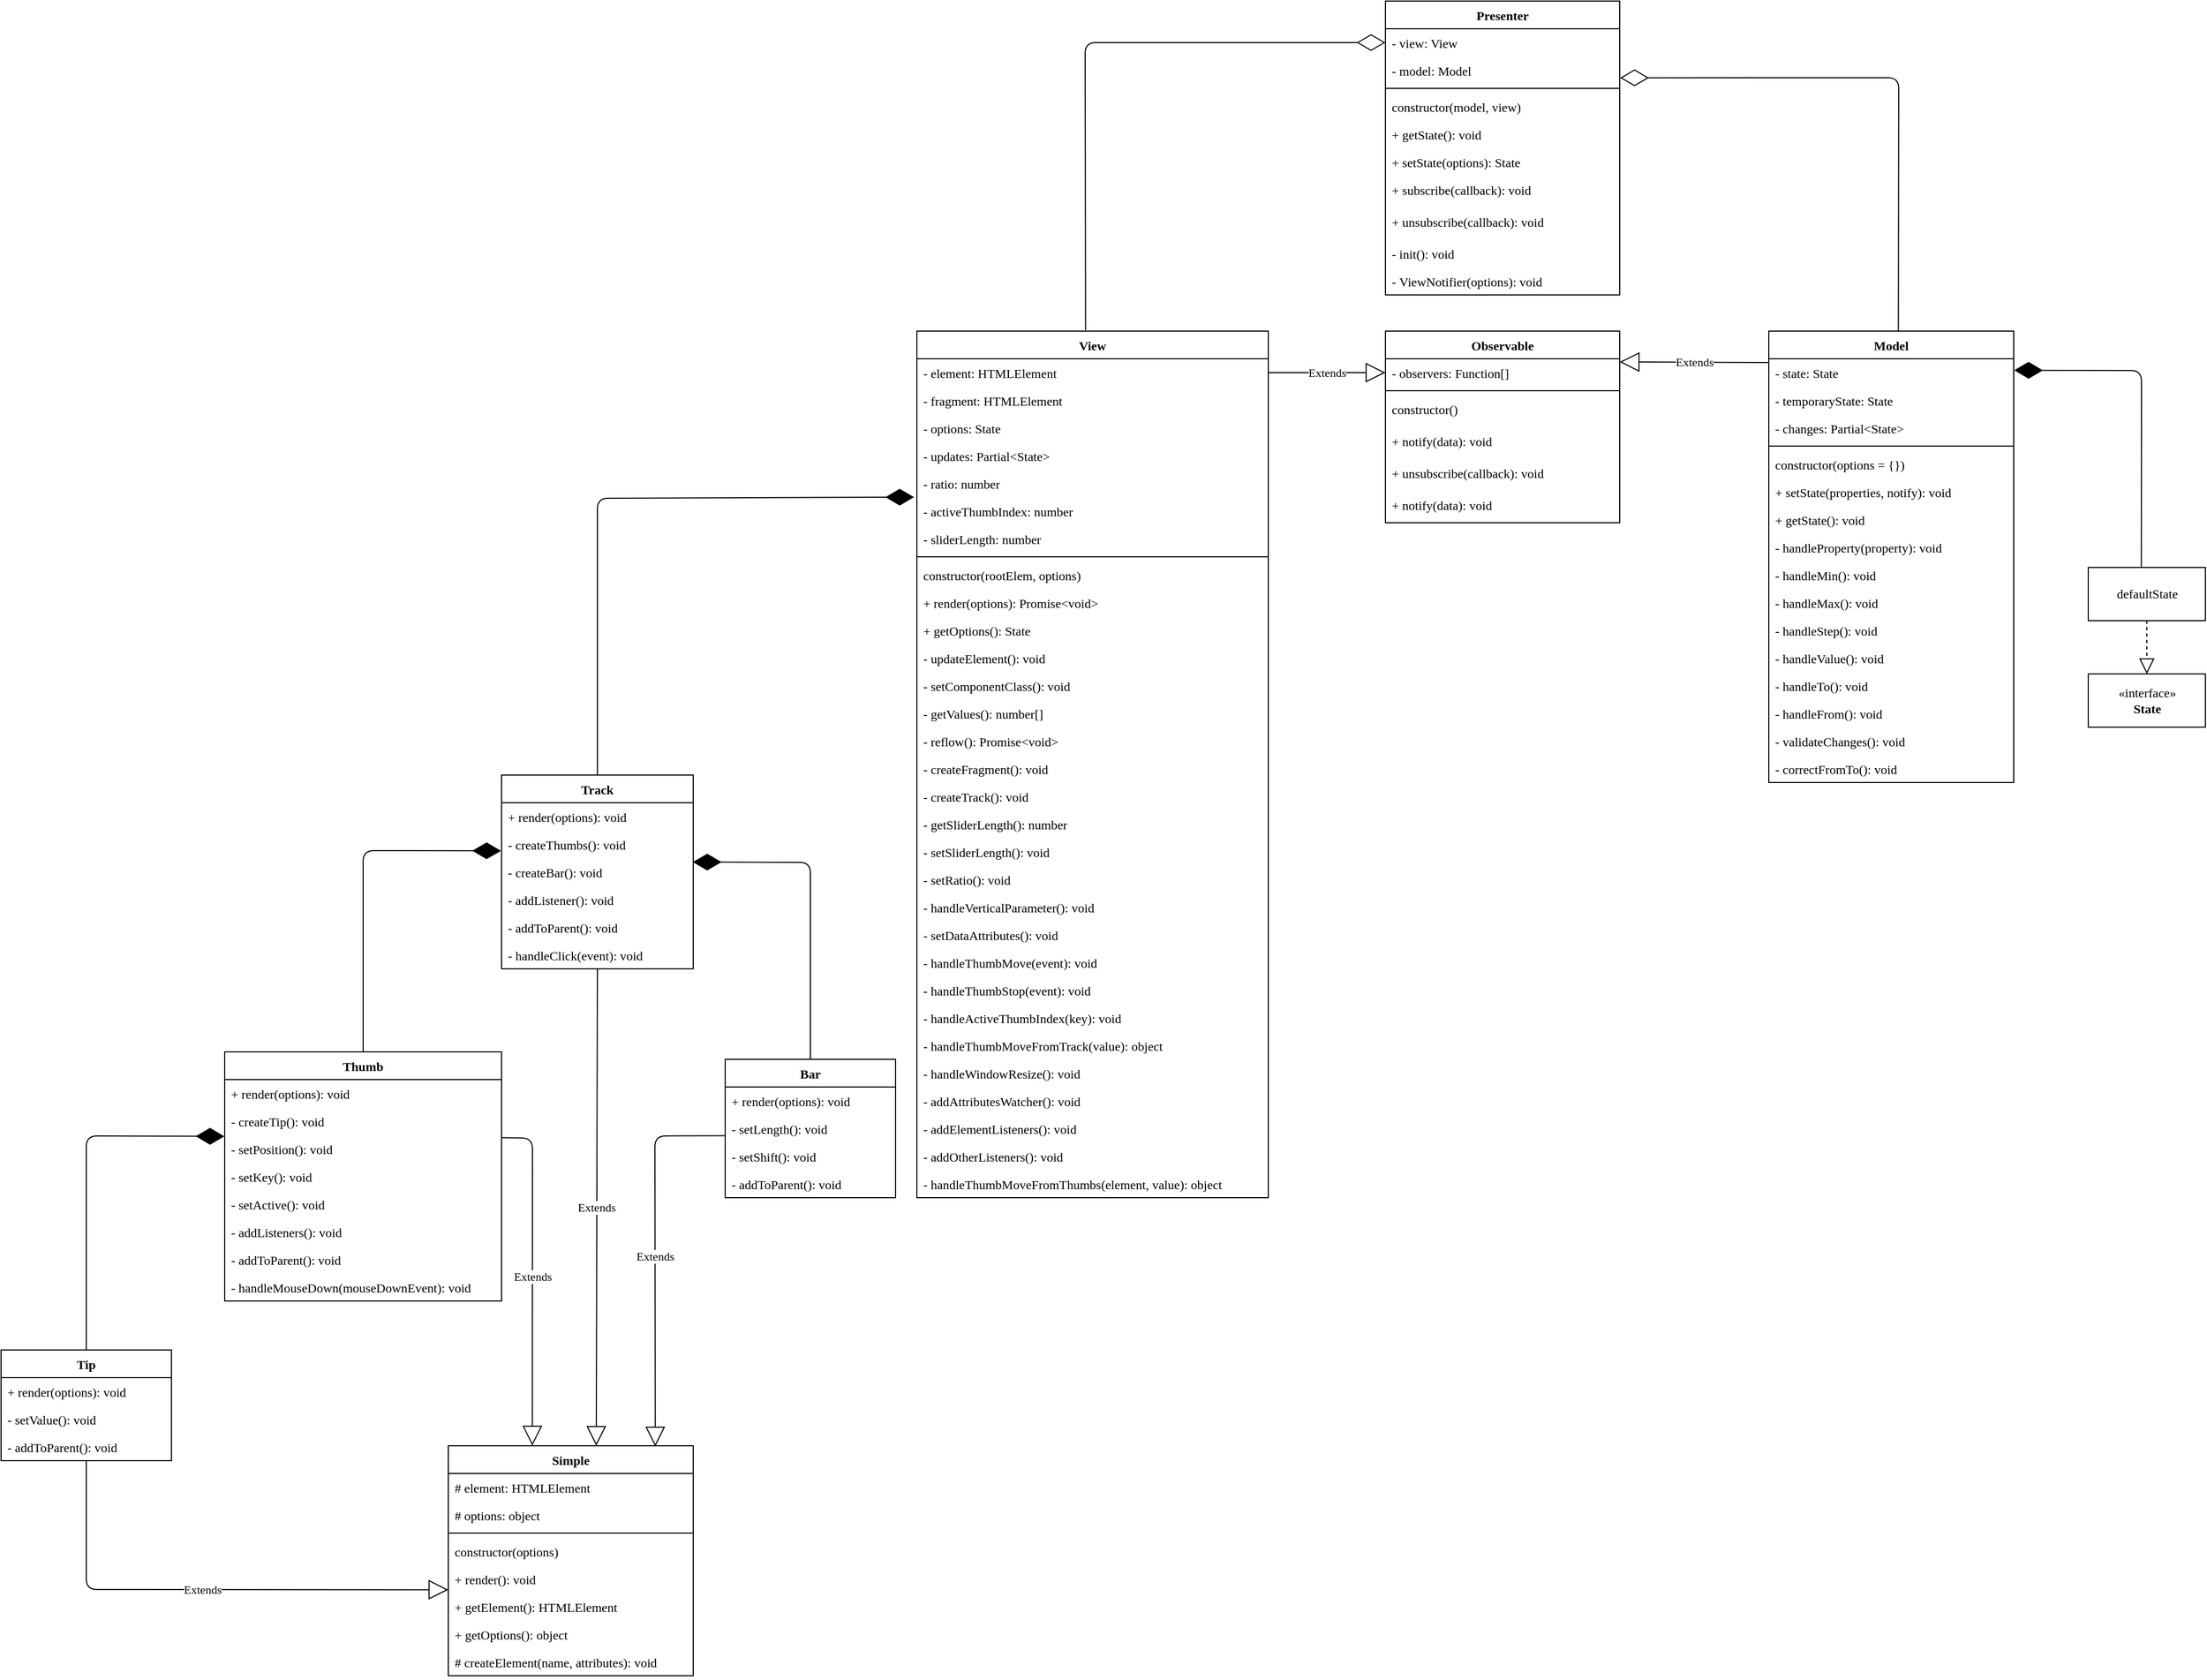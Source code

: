 <mxfile version="12.9.3" type="device"><diagram id="MhiQZeAF0GBsm8dGzgc5" name="Page-1"><mxGraphModel dx="3460" dy="2057" grid="1" gridSize="10" guides="1" tooltips="1" connect="1" arrows="1" fold="1" page="1" pageScale="1" pageWidth="2200" pageHeight="1700" background="#FFFFFF" math="0" shadow="0"><root><mxCell id="0"/><mxCell id="1" parent="0"/><mxCell id="bokYM8Zxj71_05TrgEd9-71" value="Extends" style="endArrow=block;endSize=16;endFill=0;html=1;exitX=1;exitY=0.5;exitDx=0;exitDy=0;entryX=0;entryY=0.5;entryDx=0;entryDy=0;snapToPoint=0;fontFamily=Georgia;" parent="1" source="K_PklvLQqsflAsRZj1oL-7" target="bokYM8Zxj71_05TrgEd9-75" edge="1"><mxGeometry width="160" relative="1" as="geometry"><mxPoint x="1250" y="426" as="sourcePoint"/><mxPoint x="1360" y="377" as="targetPoint"/></mxGeometry></mxCell><mxCell id="bokYM8Zxj71_05TrgEd9-72" value="Extends" style="endArrow=block;endSize=16;endFill=0;html=1;snapToPoint=0;fontFamily=Georgia;exitX=-0.002;exitY=0.136;exitDx=0;exitDy=0;exitPerimeter=0;entryX=1;entryY=0.114;entryDx=0;entryDy=0;entryPerimeter=0;" parent="1" source="bokYM8Zxj71_05TrgEd9-88" target="bokYM8Zxj71_05TrgEd9-75" edge="1"><mxGeometry width="160" relative="1" as="geometry"><mxPoint x="1716" y="417" as="sourcePoint"/><mxPoint x="1590" y="416" as="targetPoint"/></mxGeometry></mxCell><mxCell id="bokYM8Zxj71_05TrgEd9-91" value="defaultState" style="html=1;labelBackgroundColor=#ffffff;gradientColor=none;snapToPoint=0;fontFamily=Georgia;" parent="1" vertex="1"><mxGeometry x="2020" y="609" width="110" height="50" as="geometry"/></mxCell><mxCell id="bokYM8Zxj71_05TrgEd9-92" value="«interface»&lt;br&gt;&lt;b&gt;State&lt;/b&gt;" style="html=1;labelBackgroundColor=#ffffff;gradientColor=none;snapToPoint=0;fontFamily=Georgia;" parent="1" vertex="1"><mxGeometry x="2020" y="709" width="110" height="50" as="geometry"/></mxCell><mxCell id="bokYM8Zxj71_05TrgEd9-93" value="" style="endArrow=block;dashed=1;endFill=0;endSize=12;html=1;exitX=0.5;exitY=1;exitDx=0;exitDy=0;entryX=0.5;entryY=0;entryDx=0;entryDy=0;snapToPoint=0;fontFamily=Georgia;" parent="1" source="bokYM8Zxj71_05TrgEd9-91" target="bokYM8Zxj71_05TrgEd9-92" edge="1"><mxGeometry width="160" relative="1" as="geometry"><mxPoint x="2015" y="689" as="sourcePoint"/><mxPoint x="2175" y="689" as="targetPoint"/></mxGeometry></mxCell><mxCell id="bokYM8Zxj71_05TrgEd9-192" value="Extends" style="endArrow=block;endSize=16;endFill=0;html=1;entryX=0.343;entryY=-0.001;entryDx=0;entryDy=0;entryPerimeter=0;snapToPoint=0;fontFamily=Georgia;exitX=1;exitY=0.1;exitDx=0;exitDy=0;exitPerimeter=0;" parent="1" source="bokYM8Zxj71_05TrgEd9-175" target="bokYM8Zxj71_05TrgEd9-176" edge="1"><mxGeometry width="160" relative="1" as="geometry"><mxPoint x="540" y="1145" as="sourcePoint"/><mxPoint x="-4" y="557" as="targetPoint"/><Array as="points"><mxPoint x="559" y="1145"/></Array></mxGeometry></mxCell><mxCell id="bokYM8Zxj71_05TrgEd9-193" value="Extends" style="endArrow=block;endSize=16;endFill=0;html=1;snapToPoint=0;fontFamily=Georgia;entryX=0;entryY=0.894;entryDx=0;entryDy=0;entryPerimeter=0;exitX=0.5;exitY=1;exitDx=0;exitDy=0;" parent="1" source="bokYM8Zxj71_05TrgEd9-55" target="bokYM8Zxj71_05TrgEd9-180" edge="1"><mxGeometry width="160" relative="1" as="geometry"><mxPoint x="140" y="1464" as="sourcePoint"/><mxPoint x="2.5" y="767.494" as="targetPoint"/><Array as="points"><mxPoint x="140" y="1569"/></Array></mxGeometry></mxCell><mxCell id="bokYM8Zxj71_05TrgEd9-194" value="Extends" style="endArrow=block;endSize=16;endFill=0;html=1;snapToPoint=0;fontFamily=Georgia;entryX=0.845;entryY=0.003;entryDx=0;entryDy=0;entryPerimeter=0;exitX=0;exitY=0.758;exitDx=0;exitDy=0;exitPerimeter=0;" parent="1" source="bokYM8Zxj71_05TrgEd9-51" target="bokYM8Zxj71_05TrgEd9-176" edge="1"><mxGeometry width="160" relative="1" as="geometry"><mxPoint x="730" y="1143" as="sourcePoint"/><mxPoint x="678" y="1424" as="targetPoint"/><Array as="points"><mxPoint x="674" y="1143"/></Array></mxGeometry></mxCell><mxCell id="bokYM8Zxj71_05TrgEd9-195" value="Extends" style="endArrow=block;endSize=16;endFill=0;html=1;snapToPoint=0;fontFamily=Georgia;exitX=0.5;exitY=1;exitDx=0;exitDy=0;entryX=0.604;entryY=0;entryDx=0;entryDy=0;entryPerimeter=0;" parent="1" source="bokYM8Zxj71_05TrgEd9-42" target="bokYM8Zxj71_05TrgEd9-176" edge="1"><mxGeometry width="160" relative="1" as="geometry"><mxPoint x="540" y="794" as="sourcePoint"/><mxPoint x="619" y="1424" as="targetPoint"/></mxGeometry></mxCell><mxCell id="SMb21tpPt-A7UrPiNPdT-10" value="" style="endArrow=diamondThin;endFill=0;endSize=24;html=1;fillColor=#FFFFFF;entryX=0;entryY=0.5;entryDx=0;entryDy=0;exitX=0.48;exitY=-0.001;exitDx=0;exitDy=0;exitPerimeter=0;" parent="1" source="bokYM8Zxj71_05TrgEd9-138" target="bokYM8Zxj71_05TrgEd9-95" edge="1"><mxGeometry width="160" relative="1" as="geometry"><mxPoint x="1260" y="284" as="sourcePoint"/><mxPoint x="1420" y="284" as="targetPoint"/><Array as="points"><mxPoint x="1078" y="116"/></Array></mxGeometry></mxCell><mxCell id="SMb21tpPt-A7UrPiNPdT-11" value="" style="endArrow=diamondThin;endFill=0;endSize=24;html=1;fillColor=#FFFFFF;entryX=1.002;entryY=0.773;entryDx=0;entryDy=0;entryPerimeter=0;exitX=0.529;exitY=0;exitDx=0;exitDy=0;exitPerimeter=0;" parent="1" source="bokYM8Zxj71_05TrgEd9-87" target="bokYM8Zxj71_05TrgEd9-109" edge="1"><mxGeometry width="160" relative="1" as="geometry"><mxPoint x="1670" y="214" as="sourcePoint"/><mxPoint x="1830" y="214" as="targetPoint"/><Array as="points"><mxPoint x="1842" y="149"/></Array></mxGeometry></mxCell><mxCell id="SMb21tpPt-A7UrPiNPdT-12" value="" style="endArrow=diamondThin;endFill=1;endSize=24;html=1;fillColor=#FFFFFF;entryX=-0.008;entryY=-0.002;entryDx=0;entryDy=0;entryPerimeter=0;exitX=0.5;exitY=0;exitDx=0;exitDy=0;" parent="1" source="bokYM8Zxj71_05TrgEd9-42" target="bokYM8Zxj71_05TrgEd9-147" edge="1"><mxGeometry width="160" relative="1" as="geometry"><mxPoint x="950" y="504" as="sourcePoint"/><mxPoint x="1110" y="504" as="targetPoint"/><Array as="points"><mxPoint x="620" y="544"/></Array></mxGeometry></mxCell><mxCell id="SMb21tpPt-A7UrPiNPdT-13" value="" style="endArrow=diamondThin;endFill=1;endSize=24;html=1;fillColor=#FFFFFF;exitX=0.5;exitY=0;exitDx=0;exitDy=0;entryX=0.998;entryY=0.143;entryDx=0;entryDy=0;entryPerimeter=0;" parent="1" source="bokYM8Zxj71_05TrgEd9-50" target="bokYM8Zxj71_05TrgEd9-153" edge="1"><mxGeometry width="160" relative="1" as="geometry"><mxPoint x="780" y="894" as="sourcePoint"/><mxPoint x="830.36" y="795.89" as="targetPoint"/><Array as="points"><mxPoint x="820" y="886"/></Array></mxGeometry></mxCell><mxCell id="SMb21tpPt-A7UrPiNPdT-14" value="" style="endArrow=diamondThin;endFill=1;endSize=24;html=1;fillColor=#FFFFFF;exitX=0.5;exitY=0;exitDx=0;exitDy=0;entryX=-0.003;entryY=0.736;entryDx=0;entryDy=0;entryPerimeter=0;" parent="1" source="bokYM8Zxj71_05TrgEd9-46" target="bokYM8Zxj71_05TrgEd9-152" edge="1"><mxGeometry width="160" relative="1" as="geometry"><mxPoint x="590" y="944" as="sourcePoint"/><mxPoint x="630" y="768" as="targetPoint"/><Array as="points"><mxPoint x="400" y="875"/></Array></mxGeometry></mxCell><mxCell id="SMb21tpPt-A7UrPiNPdT-15" value="" style="endArrow=diamondThin;endFill=1;endSize=24;html=1;fillColor=#FFFFFF;exitX=0.5;exitY=0;exitDx=0;exitDy=0;entryX=-0.001;entryY=0.052;entryDx=0;entryDy=0;entryPerimeter=0;" parent="1" source="bokYM8Zxj71_05TrgEd9-55" target="bokYM8Zxj71_05TrgEd9-175" edge="1"><mxGeometry width="160" relative="1" as="geometry"><mxPoint x="290" y="1121" as="sourcePoint"/><mxPoint x="240" y="1143" as="targetPoint"/><Array as="points"><mxPoint x="140" y="1143"/></Array></mxGeometry></mxCell><mxCell id="SMb21tpPt-A7UrPiNPdT-16" value="" style="endArrow=diamondThin;endFill=1;endSize=24;html=1;fillColor=#FFFFFF;entryX=1.002;entryY=0.415;entryDx=0;entryDy=0;entryPerimeter=0;exitX=0.453;exitY=-0.005;exitDx=0;exitDy=0;exitPerimeter=0;" parent="1" source="bokYM8Zxj71_05TrgEd9-91" target="bokYM8Zxj71_05TrgEd9-88" edge="1"><mxGeometry width="160" relative="1" as="geometry"><mxPoint x="2070" y="604" as="sourcePoint"/><mxPoint x="2050" y="654" as="targetPoint"/><Array as="points"><mxPoint x="2070" y="424"/></Array></mxGeometry></mxCell><mxCell id="bokYM8Zxj71_05TrgEd9-74" value="Observable" style="swimlane;fontStyle=1;align=center;verticalAlign=top;childLayout=stackLayout;horizontal=1;startSize=26;horizontalStack=0;resizeParent=1;resizeParentMax=0;resizeLast=0;collapsible=1;marginBottom=0;labelBackgroundColor=#ffffff;gradientColor=none;snapToPoint=0;fontFamily=Georgia;" parent="1" vertex="1"><mxGeometry x="1360" y="387" width="220" height="180" as="geometry"/></mxCell><mxCell id="bokYM8Zxj71_05TrgEd9-75" value="- observers: Function[]" style="text;strokeColor=none;fillColor=none;align=left;verticalAlign=top;spacingLeft=4;spacingRight=4;overflow=hidden;rotatable=0;points=[[0,0.5],[1,0.5]];portConstraint=eastwest;snapToPoint=0;fontFamily=Georgia;" parent="bokYM8Zxj71_05TrgEd9-74" vertex="1"><mxGeometry y="26" width="220" height="26" as="geometry"/></mxCell><mxCell id="bokYM8Zxj71_05TrgEd9-76" value="" style="line;strokeWidth=1;fillColor=none;align=left;verticalAlign=middle;spacingTop=-1;spacingLeft=3;spacingRight=3;rotatable=0;labelPosition=right;points=[];portConstraint=eastwest;snapToPoint=0;fontFamily=Georgia;" parent="bokYM8Zxj71_05TrgEd9-74" vertex="1"><mxGeometry y="52" width="220" height="8" as="geometry"/></mxCell><mxCell id="bokYM8Zxj71_05TrgEd9-77" value="constructor()" style="text;strokeColor=none;fillColor=none;align=left;verticalAlign=top;spacingLeft=4;spacingRight=4;overflow=hidden;rotatable=0;points=[[0,0.5],[1,0.5]];portConstraint=eastwest;snapToPoint=0;fontFamily=Georgia;" parent="bokYM8Zxj71_05TrgEd9-74" vertex="1"><mxGeometry y="60" width="220" height="30" as="geometry"/></mxCell><mxCell id="K_PklvLQqsflAsRZj1oL-4" value="+ notify(data): void" style="text;strokeColor=none;fillColor=none;align=left;verticalAlign=top;spacingLeft=4;spacingRight=4;overflow=hidden;rotatable=0;points=[[0,0.5],[1,0.5]];portConstraint=eastwest;snapToPoint=0;fontFamily=Georgia;" parent="bokYM8Zxj71_05TrgEd9-74" vertex="1"><mxGeometry y="90" width="220" height="30" as="geometry"/></mxCell><mxCell id="bokYM8Zxj71_05TrgEd9-83" value="+ unsubscribe(callback): void" style="text;strokeColor=none;fillColor=none;align=left;verticalAlign=top;spacingLeft=4;spacingRight=4;overflow=hidden;rotatable=0;points=[[0,0.5],[1,0.5]];portConstraint=eastwest;snapToPoint=0;fontFamily=Georgia;" parent="bokYM8Zxj71_05TrgEd9-74" vertex="1"><mxGeometry y="120" width="220" height="30" as="geometry"/></mxCell><mxCell id="bokYM8Zxj71_05TrgEd9-85" value="+ notify(data): void" style="text;strokeColor=none;fillColor=none;align=left;verticalAlign=top;spacingLeft=4;spacingRight=4;overflow=hidden;rotatable=0;points=[[0,0.5],[1,0.5]];portConstraint=eastwest;snapToPoint=0;fontFamily=Georgia;" parent="bokYM8Zxj71_05TrgEd9-74" vertex="1"><mxGeometry y="150" width="220" height="30" as="geometry"/></mxCell><mxCell id="bokYM8Zxj71_05TrgEd9-87" value="Model" style="swimlane;fontStyle=1;align=center;verticalAlign=top;childLayout=stackLayout;horizontal=1;startSize=26;horizontalStack=0;resizeParent=1;resizeParentMax=0;resizeLast=0;collapsible=1;marginBottom=0;labelBackgroundColor=#ffffff;gradientColor=none;snapToPoint=0;fontFamily=Georgia;" parent="1" vertex="1"><mxGeometry x="1720" y="387" width="230" height="424" as="geometry"/></mxCell><mxCell id="bokYM8Zxj71_05TrgEd9-88" value="- state: State" style="text;strokeColor=none;fillColor=none;align=left;verticalAlign=top;spacingLeft=4;spacingRight=4;overflow=hidden;rotatable=0;points=[[0,0.5],[1,0.5]];portConstraint=eastwest;snapToPoint=0;fontFamily=Georgia;" parent="bokYM8Zxj71_05TrgEd9-87" vertex="1"><mxGeometry y="26" width="230" height="26" as="geometry"/></mxCell><mxCell id="SOUKARIzMo8ViE5a29zc-1" value="- temporaryState: State" style="text;strokeColor=none;fillColor=none;align=left;verticalAlign=top;spacingLeft=4;spacingRight=4;overflow=hidden;rotatable=0;points=[[0,0.5],[1,0.5]];portConstraint=eastwest;snapToPoint=0;fontFamily=Georgia;" parent="bokYM8Zxj71_05TrgEd9-87" vertex="1"><mxGeometry y="52" width="230" height="26" as="geometry"/></mxCell><mxCell id="bokYM8Zxj71_05TrgEd9-90" value="- changes: Partial&lt;State&gt;" style="text;strokeColor=none;fillColor=none;align=left;verticalAlign=top;spacingLeft=4;spacingRight=4;overflow=hidden;rotatable=0;points=[[0,0.5],[1,0.5]];portConstraint=eastwest;snapToPoint=0;fontFamily=Georgia;" parent="bokYM8Zxj71_05TrgEd9-87" vertex="1"><mxGeometry y="78" width="230" height="26" as="geometry"/></mxCell><mxCell id="bokYM8Zxj71_05TrgEd9-89" value="" style="line;strokeWidth=1;fillColor=none;align=left;verticalAlign=middle;spacingTop=-1;spacingLeft=3;spacingRight=3;rotatable=0;labelPosition=right;points=[];portConstraint=eastwest;snapToPoint=0;fontFamily=Georgia;" parent="bokYM8Zxj71_05TrgEd9-87" vertex="1"><mxGeometry y="104" width="230" height="8" as="geometry"/></mxCell><mxCell id="K_PklvLQqsflAsRZj1oL-2" value="constructor(options = {})" style="text;strokeColor=none;fillColor=none;align=left;verticalAlign=top;spacingLeft=4;spacingRight=4;overflow=hidden;rotatable=0;points=[[0,0.5],[1,0.5]];portConstraint=eastwest;snapToPoint=0;fontFamily=Georgia;" parent="bokYM8Zxj71_05TrgEd9-87" vertex="1"><mxGeometry y="112" width="230" height="26" as="geometry"/></mxCell><mxCell id="bokYM8Zxj71_05TrgEd9-122" value="+ setState(properties, notify): void" style="text;strokeColor=none;fillColor=none;align=left;verticalAlign=top;spacingLeft=4;spacingRight=4;overflow=hidden;rotatable=0;points=[[0,0.5],[1,0.5]];portConstraint=eastwest;snapToPoint=0;fontFamily=Georgia;" parent="bokYM8Zxj71_05TrgEd9-87" vertex="1"><mxGeometry y="138" width="230" height="26" as="geometry"/></mxCell><mxCell id="bokYM8Zxj71_05TrgEd9-123" value="+ getState(): void" style="text;strokeColor=none;fillColor=none;align=left;verticalAlign=top;spacingLeft=4;spacingRight=4;overflow=hidden;rotatable=0;points=[[0,0.5],[1,0.5]];portConstraint=eastwest;snapToPoint=0;fontFamily=Georgia;" parent="bokYM8Zxj71_05TrgEd9-87" vertex="1"><mxGeometry y="164" width="230" height="26" as="geometry"/></mxCell><mxCell id="bokYM8Zxj71_05TrgEd9-128" value="- handleProperty(property): void" style="text;strokeColor=none;fillColor=none;align=left;verticalAlign=top;spacingLeft=4;spacingRight=4;overflow=hidden;rotatable=0;points=[[0,0.5],[1,0.5]];portConstraint=eastwest;snapToPoint=0;fontFamily=Georgia;" parent="bokYM8Zxj71_05TrgEd9-87" vertex="1"><mxGeometry y="190" width="230" height="26" as="geometry"/></mxCell><mxCell id="bokYM8Zxj71_05TrgEd9-124" value="- handleMin(): void" style="text;strokeColor=none;fillColor=none;align=left;verticalAlign=top;spacingLeft=4;spacingRight=4;overflow=hidden;rotatable=0;points=[[0,0.5],[1,0.5]];portConstraint=eastwest;snapToPoint=0;fontFamily=Georgia;" parent="bokYM8Zxj71_05TrgEd9-87" vertex="1"><mxGeometry y="216" width="230" height="26" as="geometry"/></mxCell><mxCell id="bokYM8Zxj71_05TrgEd9-125" value="- handleMax(): void" style="text;strokeColor=none;fillColor=none;align=left;verticalAlign=top;spacingLeft=4;spacingRight=4;overflow=hidden;rotatable=0;points=[[0,0.5],[1,0.5]];portConstraint=eastwest;snapToPoint=0;fontFamily=Georgia;" parent="bokYM8Zxj71_05TrgEd9-87" vertex="1"><mxGeometry y="242" width="230" height="26" as="geometry"/></mxCell><mxCell id="bokYM8Zxj71_05TrgEd9-126" value="- handleStep(): void" style="text;strokeColor=none;fillColor=none;align=left;verticalAlign=top;spacingLeft=4;spacingRight=4;overflow=hidden;rotatable=0;points=[[0,0.5],[1,0.5]];portConstraint=eastwest;snapToPoint=0;fontFamily=Georgia;" parent="bokYM8Zxj71_05TrgEd9-87" vertex="1"><mxGeometry y="268" width="230" height="26" as="geometry"/></mxCell><mxCell id="bokYM8Zxj71_05TrgEd9-127" value="- handleValue(): void" style="text;strokeColor=none;fillColor=none;align=left;verticalAlign=top;spacingLeft=4;spacingRight=4;overflow=hidden;rotatable=0;points=[[0,0.5],[1,0.5]];portConstraint=eastwest;snapToPoint=0;fontFamily=Georgia;" parent="bokYM8Zxj71_05TrgEd9-87" vertex="1"><mxGeometry y="294" width="230" height="26" as="geometry"/></mxCell><mxCell id="lwecA4mNfXeEhu3UnsGV-3" value="- handleTo(): void" style="text;strokeColor=none;fillColor=none;align=left;verticalAlign=top;spacingLeft=4;spacingRight=4;overflow=hidden;rotatable=0;points=[[0,0.5],[1,0.5]];portConstraint=eastwest;snapToPoint=0;fontFamily=Georgia;" parent="bokYM8Zxj71_05TrgEd9-87" vertex="1"><mxGeometry y="320" width="230" height="26" as="geometry"/></mxCell><mxCell id="lwecA4mNfXeEhu3UnsGV-4" value="- handleFrom(): void" style="text;strokeColor=none;fillColor=none;align=left;verticalAlign=top;spacingLeft=4;spacingRight=4;overflow=hidden;rotatable=0;points=[[0,0.5],[1,0.5]];portConstraint=eastwest;snapToPoint=0;fontFamily=Georgia;" parent="bokYM8Zxj71_05TrgEd9-87" vertex="1"><mxGeometry y="346" width="230" height="26" as="geometry"/></mxCell><mxCell id="bokYM8Zxj71_05TrgEd9-129" value="- validateChanges(): void" style="text;strokeColor=none;fillColor=none;align=left;verticalAlign=top;spacingLeft=4;spacingRight=4;overflow=hidden;rotatable=0;points=[[0,0.5],[1,0.5]];portConstraint=eastwest;snapToPoint=0;fontFamily=Georgia;" parent="bokYM8Zxj71_05TrgEd9-87" vertex="1"><mxGeometry y="372" width="230" height="26" as="geometry"/></mxCell><mxCell id="lwecA4mNfXeEhu3UnsGV-2" value="- correctFromTo(): void" style="text;strokeColor=none;fillColor=none;align=left;verticalAlign=top;spacingLeft=4;spacingRight=4;overflow=hidden;rotatable=0;points=[[0,0.5],[1,0.5]];portConstraint=eastwest;snapToPoint=0;fontFamily=Georgia;" parent="bokYM8Zxj71_05TrgEd9-87" vertex="1"><mxGeometry y="398" width="230" height="26" as="geometry"/></mxCell><mxCell id="bokYM8Zxj71_05TrgEd9-94" value="Presenter" style="swimlane;fontStyle=1;align=center;verticalAlign=top;childLayout=stackLayout;horizontal=1;startSize=26;horizontalStack=0;resizeParent=1;resizeParentMax=0;resizeLast=0;collapsible=1;marginBottom=0;labelBackgroundColor=#ffffff;gradientColor=none;snapToPoint=0;fontFamily=Georgia;" parent="1" vertex="1"><mxGeometry x="1360" y="77" width="220" height="276" as="geometry"/></mxCell><mxCell id="bokYM8Zxj71_05TrgEd9-95" value="- view: View&#10;" style="text;strokeColor=none;fillColor=none;align=left;verticalAlign=top;spacingLeft=4;spacingRight=4;overflow=hidden;rotatable=0;points=[[0,0.5],[1,0.5]];portConstraint=eastwest;snapToPoint=0;fontFamily=Georgia;" parent="bokYM8Zxj71_05TrgEd9-94" vertex="1"><mxGeometry y="26" width="220" height="26" as="geometry"/></mxCell><mxCell id="bokYM8Zxj71_05TrgEd9-109" value="- model: Model" style="text;strokeColor=none;fillColor=none;align=left;verticalAlign=top;spacingLeft=4;spacingRight=4;overflow=hidden;rotatable=0;points=[[0,0.5],[1,0.5]];portConstraint=eastwest;snapToPoint=0;fontFamily=Georgia;" parent="bokYM8Zxj71_05TrgEd9-94" vertex="1"><mxGeometry y="52" width="220" height="26" as="geometry"/></mxCell><mxCell id="bokYM8Zxj71_05TrgEd9-96" value="" style="line;strokeWidth=1;fillColor=none;align=left;verticalAlign=middle;spacingTop=-1;spacingLeft=3;spacingRight=3;rotatable=0;labelPosition=right;points=[];portConstraint=eastwest;snapToPoint=0;fontFamily=Georgia;" parent="bokYM8Zxj71_05TrgEd9-94" vertex="1"><mxGeometry y="78" width="220" height="8" as="geometry"/></mxCell><mxCell id="K_PklvLQqsflAsRZj1oL-1" value="constructor(model, view)" style="text;strokeColor=none;fillColor=none;align=left;verticalAlign=top;spacingLeft=4;spacingRight=4;overflow=hidden;rotatable=0;points=[[0,0.5],[1,0.5]];portConstraint=eastwest;snapToPoint=0;fontFamily=Georgia;" parent="bokYM8Zxj71_05TrgEd9-94" vertex="1"><mxGeometry y="86" width="220" height="26" as="geometry"/></mxCell><mxCell id="bokYM8Zxj71_05TrgEd9-115" value="+ getState(): void" style="text;strokeColor=none;fillColor=none;align=left;verticalAlign=top;spacingLeft=4;spacingRight=4;overflow=hidden;rotatable=0;points=[[0,0.5],[1,0.5]];portConstraint=eastwest;snapToPoint=0;fontFamily=Georgia;" parent="bokYM8Zxj71_05TrgEd9-94" vertex="1"><mxGeometry y="112" width="220" height="26" as="geometry"/></mxCell><mxCell id="bokYM8Zxj71_05TrgEd9-142" value="+ setState(options): State" style="text;strokeColor=none;fillColor=none;align=left;verticalAlign=top;spacingLeft=4;spacingRight=4;overflow=hidden;rotatable=0;points=[[0,0.5],[1,0.5]];portConstraint=eastwest;snapToPoint=0;fontFamily=Georgia;" parent="bokYM8Zxj71_05TrgEd9-94" vertex="1"><mxGeometry y="138" width="220" height="26" as="geometry"/></mxCell><mxCell id="bokYM8Zxj71_05TrgEd9-117" value="+ subscribe(callback): void" style="text;strokeColor=none;fillColor=none;align=left;verticalAlign=top;spacingLeft=4;spacingRight=4;overflow=hidden;rotatable=0;points=[[0,0.5],[1,0.5]];portConstraint=eastwest;snapToPoint=0;fontFamily=Georgia;" parent="bokYM8Zxj71_05TrgEd9-94" vertex="1"><mxGeometry y="164" width="220" height="30" as="geometry"/></mxCell><mxCell id="bokYM8Zxj71_05TrgEd9-119" value="+ unsubscribe(callback): void" style="text;strokeColor=none;fillColor=none;align=left;verticalAlign=top;spacingLeft=4;spacingRight=4;overflow=hidden;rotatable=0;points=[[0,0.5],[1,0.5]];portConstraint=eastwest;snapToPoint=0;fontFamily=Georgia;" parent="bokYM8Zxj71_05TrgEd9-94" vertex="1"><mxGeometry y="194" width="220" height="30" as="geometry"/></mxCell><mxCell id="bokYM8Zxj71_05TrgEd9-97" value="- init(): void" style="text;strokeColor=none;fillColor=none;align=left;verticalAlign=top;spacingLeft=4;spacingRight=4;overflow=hidden;rotatable=0;points=[[0,0.5],[1,0.5]];portConstraint=eastwest;snapToPoint=0;fontFamily=Georgia;" parent="bokYM8Zxj71_05TrgEd9-94" vertex="1"><mxGeometry y="224" width="220" height="26" as="geometry"/></mxCell><mxCell id="K_PklvLQqsflAsRZj1oL-3" value="- ViewNotifier(options): void" style="text;strokeColor=none;fillColor=none;align=left;verticalAlign=top;spacingLeft=4;spacingRight=4;overflow=hidden;rotatable=0;points=[[0,0.5],[1,0.5]];portConstraint=eastwest;snapToPoint=0;fontFamily=Georgia;" parent="bokYM8Zxj71_05TrgEd9-94" vertex="1"><mxGeometry y="250" width="220" height="26" as="geometry"/></mxCell><mxCell id="bokYM8Zxj71_05TrgEd9-138" value="View" style="swimlane;fontStyle=1;align=center;verticalAlign=top;childLayout=stackLayout;horizontal=1;startSize=26;horizontalStack=0;resizeParent=1;resizeParentMax=0;resizeLast=0;collapsible=1;marginBottom=0;fillColor=none;gradientColor=none;snapToPoint=0;fontFamily=Georgia;" parent="1" vertex="1"><mxGeometry x="920" y="387" width="330" height="814" as="geometry"/></mxCell><mxCell id="K_PklvLQqsflAsRZj1oL-7" value="- element: HTMLElement" style="text;strokeColor=none;fillColor=none;align=left;verticalAlign=top;spacingLeft=4;spacingRight=4;overflow=hidden;rotatable=0;points=[[0,0.5],[1,0.5]];portConstraint=eastwest;snapToPoint=0;fontFamily=Georgia;" parent="bokYM8Zxj71_05TrgEd9-138" vertex="1"><mxGeometry y="26" width="330" height="26" as="geometry"/></mxCell><mxCell id="bokYM8Zxj71_05TrgEd9-141" value="- fragment: HTMLElement" style="text;strokeColor=none;fillColor=none;align=left;verticalAlign=top;spacingLeft=4;spacingRight=4;overflow=hidden;rotatable=0;points=[[0,0.5],[1,0.5]];portConstraint=eastwest;snapToPoint=0;fontFamily=Georgia;" parent="bokYM8Zxj71_05TrgEd9-138" vertex="1"><mxGeometry y="52" width="330" height="26" as="geometry"/></mxCell><mxCell id="K_PklvLQqsflAsRZj1oL-6" value="- options: State" style="text;strokeColor=none;fillColor=none;align=left;verticalAlign=top;spacingLeft=4;spacingRight=4;overflow=hidden;rotatable=0;points=[[0,0.5],[1,0.5]];portConstraint=eastwest;snapToPoint=0;fontFamily=Georgia;" parent="bokYM8Zxj71_05TrgEd9-138" vertex="1"><mxGeometry y="78" width="330" height="26" as="geometry"/></mxCell><mxCell id="bokYM8Zxj71_05TrgEd9-139" value="- updates: Partial&lt;State&gt;" style="text;strokeColor=none;fillColor=none;align=left;verticalAlign=top;spacingLeft=4;spacingRight=4;overflow=hidden;rotatable=0;points=[[0,0.5],[1,0.5]];portConstraint=eastwest;snapToPoint=0;fontFamily=Georgia;" parent="bokYM8Zxj71_05TrgEd9-138" vertex="1"><mxGeometry y="104" width="330" height="26" as="geometry"/></mxCell><mxCell id="bokYM8Zxj71_05TrgEd9-143" value="- ratio: number" style="text;strokeColor=none;fillColor=none;align=left;verticalAlign=top;spacingLeft=4;spacingRight=4;overflow=hidden;rotatable=0;points=[[0,0.5],[1,0.5]];portConstraint=eastwest;snapToPoint=0;fontFamily=Georgia;" parent="bokYM8Zxj71_05TrgEd9-138" vertex="1"><mxGeometry y="130" width="330" height="26" as="geometry"/></mxCell><mxCell id="bokYM8Zxj71_05TrgEd9-147" value="- activeThumbIndex: number" style="text;strokeColor=none;fillColor=none;align=left;verticalAlign=top;spacingLeft=4;spacingRight=4;overflow=hidden;rotatable=0;points=[[0,0.5],[1,0.5]];portConstraint=eastwest;snapToPoint=0;fontFamily=Georgia;" parent="bokYM8Zxj71_05TrgEd9-138" vertex="1"><mxGeometry y="156" width="330" height="26" as="geometry"/></mxCell><mxCell id="K_PklvLQqsflAsRZj1oL-8" value="- sliderLength: number" style="text;strokeColor=none;fillColor=none;align=left;verticalAlign=top;spacingLeft=4;spacingRight=4;overflow=hidden;rotatable=0;points=[[0,0.5],[1,0.5]];portConstraint=eastwest;snapToPoint=0;fontFamily=Georgia;" parent="bokYM8Zxj71_05TrgEd9-138" vertex="1"><mxGeometry y="182" width="330" height="26" as="geometry"/></mxCell><mxCell id="bokYM8Zxj71_05TrgEd9-140" value="" style="line;strokeWidth=1;fillColor=none;align=left;verticalAlign=middle;spacingTop=-1;spacingLeft=3;spacingRight=3;rotatable=0;labelPosition=right;points=[];portConstraint=eastwest;snapToPoint=0;fontFamily=Georgia;" parent="bokYM8Zxj71_05TrgEd9-138" vertex="1"><mxGeometry y="208" width="330" height="8" as="geometry"/></mxCell><mxCell id="K_PklvLQqsflAsRZj1oL-5" value="constructor(rootElem, options)" style="text;strokeColor=none;fillColor=none;align=left;verticalAlign=top;spacingLeft=4;spacingRight=4;overflow=hidden;rotatable=0;points=[[0,0.5],[1,0.5]];portConstraint=eastwest;snapToPoint=0;fontFamily=Georgia;" parent="bokYM8Zxj71_05TrgEd9-138" vertex="1"><mxGeometry y="216" width="330" height="26" as="geometry"/></mxCell><mxCell id="bokYM8Zxj71_05TrgEd9-145" value="+ render(options): Promise&lt;void&gt;" style="text;strokeColor=none;fillColor=none;align=left;verticalAlign=top;spacingLeft=4;spacingRight=4;overflow=hidden;rotatable=0;points=[[0,0.5],[1,0.5]];portConstraint=eastwest;snapToPoint=0;fontFamily=Georgia;" parent="bokYM8Zxj71_05TrgEd9-138" vertex="1"><mxGeometry y="242" width="330" height="26" as="geometry"/></mxCell><mxCell id="K_PklvLQqsflAsRZj1oL-31" value="+ getOptions(): State" style="text;strokeColor=none;fillColor=none;align=left;verticalAlign=top;spacingLeft=4;spacingRight=4;overflow=hidden;rotatable=0;points=[[0,0.5],[1,0.5]];portConstraint=eastwest;snapToPoint=0;fontFamily=Georgia;" parent="bokYM8Zxj71_05TrgEd9-138" vertex="1"><mxGeometry y="268" width="330" height="26" as="geometry"/></mxCell><mxCell id="bokYM8Zxj71_05TrgEd9-144" value="- updateElement(): void" style="text;strokeColor=none;fillColor=none;align=left;verticalAlign=top;spacingLeft=4;spacingRight=4;overflow=hidden;rotatable=0;points=[[0,0.5],[1,0.5]];portConstraint=eastwest;snapToPoint=0;fontFamily=Georgia;" parent="bokYM8Zxj71_05TrgEd9-138" vertex="1"><mxGeometry y="294" width="330" height="26" as="geometry"/></mxCell><mxCell id="bokYM8Zxj71_05TrgEd9-149" value="- setComponentClass(): void" style="text;strokeColor=none;fillColor=none;align=left;verticalAlign=top;spacingLeft=4;spacingRight=4;overflow=hidden;rotatable=0;points=[[0,0.5],[1,0.5]];portConstraint=eastwest;snapToPoint=0;fontFamily=Georgia;" parent="bokYM8Zxj71_05TrgEd9-138" vertex="1"><mxGeometry y="320" width="330" height="26" as="geometry"/></mxCell><mxCell id="bokYM8Zxj71_05TrgEd9-146" value="- getValues(): number[]" style="text;strokeColor=none;fillColor=none;align=left;verticalAlign=top;spacingLeft=4;spacingRight=4;overflow=hidden;rotatable=0;points=[[0,0.5],[1,0.5]];portConstraint=eastwest;snapToPoint=0;fontFamily=Georgia;" parent="bokYM8Zxj71_05TrgEd9-138" vertex="1"><mxGeometry y="346" width="330" height="26" as="geometry"/></mxCell><mxCell id="bokYM8Zxj71_05TrgEd9-148" value="- reflow(): Promise&lt;void&gt;" style="text;strokeColor=none;fillColor=none;align=left;verticalAlign=top;spacingLeft=4;spacingRight=4;overflow=hidden;rotatable=0;points=[[0,0.5],[1,0.5]];portConstraint=eastwest;snapToPoint=0;fontFamily=Georgia;" parent="bokYM8Zxj71_05TrgEd9-138" vertex="1"><mxGeometry y="372" width="330" height="26" as="geometry"/></mxCell><mxCell id="K_PklvLQqsflAsRZj1oL-10" value="- createFragment(): void" style="text;strokeColor=none;fillColor=none;align=left;verticalAlign=top;spacingLeft=4;spacingRight=4;overflow=hidden;rotatable=0;points=[[0,0.5],[1,0.5]];portConstraint=eastwest;snapToPoint=0;fontFamily=Georgia;" parent="bokYM8Zxj71_05TrgEd9-138" vertex="1"><mxGeometry y="398" width="330" height="26" as="geometry"/></mxCell><mxCell id="K_PklvLQqsflAsRZj1oL-11" value="- createTrack(): void" style="text;strokeColor=none;fillColor=none;align=left;verticalAlign=top;spacingLeft=4;spacingRight=4;overflow=hidden;rotatable=0;points=[[0,0.5],[1,0.5]];portConstraint=eastwest;snapToPoint=0;fontFamily=Georgia;" parent="bokYM8Zxj71_05TrgEd9-138" vertex="1"><mxGeometry y="424" width="330" height="26" as="geometry"/></mxCell><mxCell id="K_PklvLQqsflAsRZj1oL-12" value="- getSliderLength(): number" style="text;strokeColor=none;fillColor=none;align=left;verticalAlign=top;spacingLeft=4;spacingRight=4;overflow=hidden;rotatable=0;points=[[0,0.5],[1,0.5]];portConstraint=eastwest;snapToPoint=0;fontFamily=Georgia;" parent="bokYM8Zxj71_05TrgEd9-138" vertex="1"><mxGeometry y="450" width="330" height="26" as="geometry"/></mxCell><mxCell id="K_PklvLQqsflAsRZj1oL-13" value="- setSliderLength(): void" style="text;strokeColor=none;fillColor=none;align=left;verticalAlign=top;spacingLeft=4;spacingRight=4;overflow=hidden;rotatable=0;points=[[0,0.5],[1,0.5]];portConstraint=eastwest;snapToPoint=0;fontFamily=Georgia;" parent="bokYM8Zxj71_05TrgEd9-138" vertex="1"><mxGeometry y="476" width="330" height="26" as="geometry"/></mxCell><mxCell id="K_PklvLQqsflAsRZj1oL-14" value="- setRatio(): void" style="text;strokeColor=none;fillColor=none;align=left;verticalAlign=top;spacingLeft=4;spacingRight=4;overflow=hidden;rotatable=0;points=[[0,0.5],[1,0.5]];portConstraint=eastwest;snapToPoint=0;fontFamily=Georgia;" parent="bokYM8Zxj71_05TrgEd9-138" vertex="1"><mxGeometry y="502" width="330" height="26" as="geometry"/></mxCell><mxCell id="K_PklvLQqsflAsRZj1oL-15" value="- handleVerticalParameter(): void" style="text;strokeColor=none;fillColor=none;align=left;verticalAlign=top;spacingLeft=4;spacingRight=4;overflow=hidden;rotatable=0;points=[[0,0.5],[1,0.5]];portConstraint=eastwest;snapToPoint=0;fontFamily=Georgia;" parent="bokYM8Zxj71_05TrgEd9-138" vertex="1"><mxGeometry y="528" width="330" height="26" as="geometry"/></mxCell><mxCell id="K_PklvLQqsflAsRZj1oL-16" value="- setDataAttributes(): void" style="text;strokeColor=none;fillColor=none;align=left;verticalAlign=top;spacingLeft=4;spacingRight=4;overflow=hidden;rotatable=0;points=[[0,0.5],[1,0.5]];portConstraint=eastwest;snapToPoint=0;fontFamily=Georgia;" parent="bokYM8Zxj71_05TrgEd9-138" vertex="1"><mxGeometry y="554" width="330" height="26" as="geometry"/></mxCell><mxCell id="K_PklvLQqsflAsRZj1oL-17" value="- handleThumbMove(event): void" style="text;strokeColor=none;fillColor=none;align=left;verticalAlign=top;spacingLeft=4;spacingRight=4;overflow=hidden;rotatable=0;points=[[0,0.5],[1,0.5]];portConstraint=eastwest;snapToPoint=0;fontFamily=Georgia;" parent="bokYM8Zxj71_05TrgEd9-138" vertex="1"><mxGeometry y="580" width="330" height="26" as="geometry"/></mxCell><mxCell id="K_PklvLQqsflAsRZj1oL-19" value="- handleThumbStop(event): void" style="text;strokeColor=none;fillColor=none;align=left;verticalAlign=top;spacingLeft=4;spacingRight=4;overflow=hidden;rotatable=0;points=[[0,0.5],[1,0.5]];portConstraint=eastwest;snapToPoint=0;fontFamily=Georgia;" parent="bokYM8Zxj71_05TrgEd9-138" vertex="1"><mxGeometry y="606" width="330" height="26" as="geometry"/></mxCell><mxCell id="K_PklvLQqsflAsRZj1oL-18" value="- handleActiveThumbIndex(key): void" style="text;strokeColor=none;fillColor=none;align=left;verticalAlign=top;spacingLeft=4;spacingRight=4;overflow=hidden;rotatable=0;points=[[0,0.5],[1,0.5]];portConstraint=eastwest;snapToPoint=0;fontFamily=Georgia;" parent="bokYM8Zxj71_05TrgEd9-138" vertex="1"><mxGeometry y="632" width="330" height="26" as="geometry"/></mxCell><mxCell id="bgR-fA_I7fseJ9z-LqYG-3" value="- handleThumbMoveFromTrack(value): object" style="text;strokeColor=none;fillColor=none;align=left;verticalAlign=top;spacingLeft=4;spacingRight=4;overflow=hidden;rotatable=0;points=[[0,0.5],[1,0.5]];portConstraint=eastwest;snapToPoint=0;fontFamily=Georgia;" vertex="1" parent="bokYM8Zxj71_05TrgEd9-138"><mxGeometry y="658" width="330" height="26" as="geometry"/></mxCell><mxCell id="K_PklvLQqsflAsRZj1oL-20" value="- handleWindowResize(): void" style="text;strokeColor=none;fillColor=none;align=left;verticalAlign=top;spacingLeft=4;spacingRight=4;overflow=hidden;rotatable=0;points=[[0,0.5],[1,0.5]];portConstraint=eastwest;snapToPoint=0;fontFamily=Georgia;" parent="bokYM8Zxj71_05TrgEd9-138" vertex="1"><mxGeometry y="684" width="330" height="26" as="geometry"/></mxCell><mxCell id="K_PklvLQqsflAsRZj1oL-21" value="- addAttributesWatcher(): void" style="text;strokeColor=none;fillColor=none;align=left;verticalAlign=top;spacingLeft=4;spacingRight=4;overflow=hidden;rotatable=0;points=[[0,0.5],[1,0.5]];portConstraint=eastwest;snapToPoint=0;fontFamily=Georgia;" parent="bokYM8Zxj71_05TrgEd9-138" vertex="1"><mxGeometry y="710" width="330" height="26" as="geometry"/></mxCell><mxCell id="K_PklvLQqsflAsRZj1oL-22" value="- addElementListeners(): void" style="text;strokeColor=none;fillColor=none;align=left;verticalAlign=top;spacingLeft=4;spacingRight=4;overflow=hidden;rotatable=0;points=[[0,0.5],[1,0.5]];portConstraint=eastwest;snapToPoint=0;fontFamily=Georgia;" parent="bokYM8Zxj71_05TrgEd9-138" vertex="1"><mxGeometry y="736" width="330" height="26" as="geometry"/></mxCell><mxCell id="K_PklvLQqsflAsRZj1oL-23" value="- addOtherListeners(): void" style="text;strokeColor=none;fillColor=none;align=left;verticalAlign=top;spacingLeft=4;spacingRight=4;overflow=hidden;rotatable=0;points=[[0,0.5],[1,0.5]];portConstraint=eastwest;snapToPoint=0;fontFamily=Georgia;" parent="bokYM8Zxj71_05TrgEd9-138" vertex="1"><mxGeometry y="762" width="330" height="26" as="geometry"/></mxCell><mxCell id="bgR-fA_I7fseJ9z-LqYG-4" value="- handleThumbMoveFromThumbs(element, value): object" style="text;strokeColor=none;fillColor=none;align=left;verticalAlign=top;spacingLeft=4;spacingRight=4;overflow=hidden;rotatable=0;points=[[0,0.5],[1,0.5]];portConstraint=eastwest;snapToPoint=0;fontFamily=Georgia;" vertex="1" parent="bokYM8Zxj71_05TrgEd9-138"><mxGeometry y="788" width="330" height="26" as="geometry"/></mxCell><mxCell id="bokYM8Zxj71_05TrgEd9-42" value="Track" style="swimlane;fontStyle=1;align=center;verticalAlign=top;childLayout=stackLayout;horizontal=1;startSize=26;horizontalStack=0;resizeParent=1;resizeParentMax=0;resizeLast=0;collapsible=1;marginBottom=0;labelBackgroundColor=#ffffff;gradientColor=none;snapToPoint=0;fontFamily=Georgia;" parent="1" vertex="1"><mxGeometry x="530" y="804" width="180" height="182" as="geometry"/></mxCell><mxCell id="bokYM8Zxj71_05TrgEd9-151" value="+ render(options): void" style="text;strokeColor=none;fillColor=none;align=left;verticalAlign=top;spacingLeft=4;spacingRight=4;overflow=hidden;rotatable=0;points=[[0,0.5],[1,0.5]];portConstraint=eastwest;snapToPoint=0;fontFamily=Georgia;" parent="bokYM8Zxj71_05TrgEd9-42" vertex="1"><mxGeometry y="26" width="180" height="26" as="geometry"/></mxCell><mxCell id="bokYM8Zxj71_05TrgEd9-152" value="- createThumbs(): void" style="text;strokeColor=none;fillColor=none;align=left;verticalAlign=top;spacingLeft=4;spacingRight=4;overflow=hidden;rotatable=0;points=[[0,0.5],[1,0.5]];portConstraint=eastwest;snapToPoint=0;fontFamily=Georgia;" parent="bokYM8Zxj71_05TrgEd9-42" vertex="1"><mxGeometry y="52" width="180" height="26" as="geometry"/></mxCell><mxCell id="bokYM8Zxj71_05TrgEd9-153" value="- createBar(): void" style="text;strokeColor=none;fillColor=none;align=left;verticalAlign=top;spacingLeft=4;spacingRight=4;overflow=hidden;rotatable=0;points=[[0,0.5],[1,0.5]];portConstraint=eastwest;snapToPoint=0;fontFamily=Georgia;" parent="bokYM8Zxj71_05TrgEd9-42" vertex="1"><mxGeometry y="78" width="180" height="26" as="geometry"/></mxCell><mxCell id="bgR-fA_I7fseJ9z-LqYG-1" value="- addListener(): void" style="text;strokeColor=none;fillColor=none;align=left;verticalAlign=top;spacingLeft=4;spacingRight=4;overflow=hidden;rotatable=0;points=[[0,0.5],[1,0.5]];portConstraint=eastwest;snapToPoint=0;fontFamily=Georgia;" vertex="1" parent="bokYM8Zxj71_05TrgEd9-42"><mxGeometry y="104" width="180" height="26" as="geometry"/></mxCell><mxCell id="lwecA4mNfXeEhu3UnsGV-7" value="- addToParent(): void" style="text;strokeColor=none;fillColor=none;align=left;verticalAlign=top;spacingLeft=4;spacingRight=4;overflow=hidden;rotatable=0;points=[[0,0.5],[1,0.5]];portConstraint=eastwest;snapToPoint=0;fontFamily=Georgia;" parent="bokYM8Zxj71_05TrgEd9-42" vertex="1"><mxGeometry y="130" width="180" height="26" as="geometry"/></mxCell><mxCell id="bgR-fA_I7fseJ9z-LqYG-2" value="- handleClick(event): void" style="text;strokeColor=none;fillColor=none;align=left;verticalAlign=top;spacingLeft=4;spacingRight=4;overflow=hidden;rotatable=0;points=[[0,0.5],[1,0.5]];portConstraint=eastwest;snapToPoint=0;fontFamily=Georgia;" vertex="1" parent="bokYM8Zxj71_05TrgEd9-42"><mxGeometry y="156" width="180" height="26" as="geometry"/></mxCell><mxCell id="bokYM8Zxj71_05TrgEd9-46" value="Thumb" style="swimlane;fontStyle=1;align=center;verticalAlign=top;childLayout=stackLayout;horizontal=1;startSize=26;horizontalStack=0;resizeParent=1;resizeParentMax=0;resizeLast=0;collapsible=1;marginBottom=0;labelBackgroundColor=#ffffff;gradientColor=none;snapToPoint=0;fontFamily=Georgia;" parent="1" vertex="1"><mxGeometry x="270" y="1064" width="260" height="234" as="geometry"/></mxCell><mxCell id="bokYM8Zxj71_05TrgEd9-164" value="+ render(options): void" style="text;strokeColor=none;fillColor=none;align=left;verticalAlign=top;spacingLeft=4;spacingRight=4;overflow=hidden;rotatable=0;points=[[0,0.5],[1,0.5]];portConstraint=eastwest;snapToPoint=0;fontFamily=Georgia;" parent="bokYM8Zxj71_05TrgEd9-46" vertex="1"><mxGeometry y="26" width="260" height="26" as="geometry"/></mxCell><mxCell id="bokYM8Zxj71_05TrgEd9-166" value="- createTip(): void" style="text;strokeColor=none;fillColor=none;align=left;verticalAlign=top;spacingLeft=4;spacingRight=4;overflow=hidden;rotatable=0;points=[[0,0.5],[1,0.5]];portConstraint=eastwest;snapToPoint=0;fontFamily=Georgia;" parent="bokYM8Zxj71_05TrgEd9-46" vertex="1"><mxGeometry y="52" width="260" height="26" as="geometry"/></mxCell><mxCell id="bokYM8Zxj71_05TrgEd9-175" value="- setPosition(): void" style="text;strokeColor=none;fillColor=none;align=left;verticalAlign=top;spacingLeft=4;spacingRight=4;overflow=hidden;rotatable=0;points=[[0,0.5],[1,0.5]];portConstraint=eastwest;snapToPoint=0;fontFamily=Georgia;" parent="bokYM8Zxj71_05TrgEd9-46" vertex="1"><mxGeometry y="78" width="260" height="26" as="geometry"/></mxCell><mxCell id="K_PklvLQqsflAsRZj1oL-24" value="- setKey(): void" style="text;strokeColor=none;fillColor=none;align=left;verticalAlign=top;spacingLeft=4;spacingRight=4;overflow=hidden;rotatable=0;points=[[0,0.5],[1,0.5]];portConstraint=eastwest;snapToPoint=0;fontFamily=Georgia;" parent="bokYM8Zxj71_05TrgEd9-46" vertex="1"><mxGeometry y="104" width="260" height="26" as="geometry"/></mxCell><mxCell id="lwecA4mNfXeEhu3UnsGV-1" value="- setActive(): void" style="text;strokeColor=none;fillColor=none;align=left;verticalAlign=top;spacingLeft=4;spacingRight=4;overflow=hidden;rotatable=0;points=[[0,0.5],[1,0.5]];portConstraint=eastwest;snapToPoint=0;fontFamily=Georgia;" parent="bokYM8Zxj71_05TrgEd9-46" vertex="1"><mxGeometry y="130" width="260" height="26" as="geometry"/></mxCell><mxCell id="K_PklvLQqsflAsRZj1oL-25" value="- addListeners(): void" style="text;strokeColor=none;fillColor=none;align=left;verticalAlign=top;spacingLeft=4;spacingRight=4;overflow=hidden;rotatable=0;points=[[0,0.5],[1,0.5]];portConstraint=eastwest;snapToPoint=0;fontFamily=Georgia;" parent="bokYM8Zxj71_05TrgEd9-46" vertex="1"><mxGeometry y="156" width="260" height="26" as="geometry"/></mxCell><mxCell id="K_PklvLQqsflAsRZj1oL-26" value="- addToParent(): void" style="text;strokeColor=none;fillColor=none;align=left;verticalAlign=top;spacingLeft=4;spacingRight=4;overflow=hidden;rotatable=0;points=[[0,0.5],[1,0.5]];portConstraint=eastwest;snapToPoint=0;fontFamily=Georgia;" parent="bokYM8Zxj71_05TrgEd9-46" vertex="1"><mxGeometry y="182" width="260" height="26" as="geometry"/></mxCell><mxCell id="bokYM8Zxj71_05TrgEd9-167" value="- handleMouseDown(mouseDownEvent): void" style="text;strokeColor=none;fillColor=none;align=left;verticalAlign=top;spacingLeft=4;spacingRight=4;overflow=hidden;rotatable=0;points=[[0,0.5],[1,0.5]];portConstraint=eastwest;snapToPoint=0;fontFamily=Georgia;" parent="bokYM8Zxj71_05TrgEd9-46" vertex="1"><mxGeometry y="208" width="260" height="26" as="geometry"/></mxCell><mxCell id="bokYM8Zxj71_05TrgEd9-55" value="Tip" style="swimlane;fontStyle=1;align=center;verticalAlign=top;childLayout=stackLayout;horizontal=1;startSize=26;horizontalStack=0;resizeParent=1;resizeParentMax=0;resizeLast=0;collapsible=1;marginBottom=0;labelBackgroundColor=#ffffff;gradientColor=none;snapToPoint=0;fontFamily=Georgia;" parent="1" vertex="1"><mxGeometry x="60" y="1344" width="160" height="104" as="geometry"/></mxCell><mxCell id="bokYM8Zxj71_05TrgEd9-161" value="+ render(options): void" style="text;strokeColor=none;fillColor=none;align=left;verticalAlign=top;spacingLeft=4;spacingRight=4;overflow=hidden;rotatable=0;points=[[0,0.5],[1,0.5]];portConstraint=eastwest;snapToPoint=0;fontFamily=Georgia;" parent="bokYM8Zxj71_05TrgEd9-55" vertex="1"><mxGeometry y="26" width="160" height="26" as="geometry"/></mxCell><mxCell id="bokYM8Zxj71_05TrgEd9-160" value="- setValue(): void" style="text;strokeColor=none;fillColor=none;align=left;verticalAlign=top;spacingLeft=4;spacingRight=4;overflow=hidden;rotatable=0;points=[[0,0.5],[1,0.5]];portConstraint=eastwest;snapToPoint=0;fontFamily=Georgia;" parent="bokYM8Zxj71_05TrgEd9-55" vertex="1"><mxGeometry y="52" width="160" height="26" as="geometry"/></mxCell><mxCell id="bokYM8Zxj71_05TrgEd9-162" value="- addToParent(): void" style="text;strokeColor=none;fillColor=none;align=left;verticalAlign=top;spacingLeft=4;spacingRight=4;overflow=hidden;rotatable=0;points=[[0,0.5],[1,0.5]];portConstraint=eastwest;snapToPoint=0;fontFamily=Georgia;" parent="bokYM8Zxj71_05TrgEd9-55" vertex="1"><mxGeometry y="78" width="160" height="26" as="geometry"/></mxCell><mxCell id="bokYM8Zxj71_05TrgEd9-176" value="Simple" style="swimlane;fontStyle=1;align=center;verticalAlign=top;childLayout=stackLayout;horizontal=1;startSize=26;horizontalStack=0;resizeParent=1;resizeParentMax=0;resizeLast=0;collapsible=1;marginBottom=0;fillColor=none;gradientColor=none;snapToPoint=0;fontFamily=Georgia;" parent="1" vertex="1"><mxGeometry x="480" y="1434" width="230" height="216" as="geometry"/></mxCell><mxCell id="bokYM8Zxj71_05TrgEd9-179" value="# element: HTMLElement" style="text;strokeColor=none;fillColor=none;align=left;verticalAlign=top;spacingLeft=4;spacingRight=4;overflow=hidden;rotatable=0;points=[[0,0.5],[1,0.5]];portConstraint=eastwest;snapToPoint=0;fontFamily=Georgia;" parent="bokYM8Zxj71_05TrgEd9-176" vertex="1"><mxGeometry y="26" width="230" height="26" as="geometry"/></mxCell><mxCell id="bokYM8Zxj71_05TrgEd9-177" value="# options: object" style="text;strokeColor=none;fillColor=none;align=left;verticalAlign=top;spacingLeft=4;spacingRight=4;overflow=hidden;rotatable=0;points=[[0,0.5],[1,0.5]];portConstraint=eastwest;snapToPoint=0;fontFamily=Georgia;" parent="bokYM8Zxj71_05TrgEd9-176" vertex="1"><mxGeometry y="52" width="230" height="26" as="geometry"/></mxCell><mxCell id="bokYM8Zxj71_05TrgEd9-178" value="" style="line;strokeWidth=1;fillColor=none;align=left;verticalAlign=middle;spacingTop=-1;spacingLeft=3;spacingRight=3;rotatable=0;labelPosition=right;points=[];portConstraint=eastwest;snapToPoint=0;fontFamily=Georgia;" parent="bokYM8Zxj71_05TrgEd9-176" vertex="1"><mxGeometry y="78" width="230" height="8" as="geometry"/></mxCell><mxCell id="MsUMW5pVlhZXdgYJhmHQ-1" value="constructor(options)" style="text;strokeColor=none;fillColor=none;align=left;verticalAlign=top;spacingLeft=4;spacingRight=4;overflow=hidden;rotatable=0;points=[[0,0.5],[1,0.5]];portConstraint=eastwest;snapToPoint=0;fontFamily=Georgia;" parent="bokYM8Zxj71_05TrgEd9-176" vertex="1"><mxGeometry y="86" width="230" height="26" as="geometry"/></mxCell><mxCell id="bokYM8Zxj71_05TrgEd9-180" value="+ render(): void" style="text;strokeColor=none;fillColor=none;align=left;verticalAlign=top;spacingLeft=4;spacingRight=4;overflow=hidden;rotatable=0;points=[[0,0.5],[1,0.5]];portConstraint=eastwest;snapToPoint=0;fontFamily=Georgia;" parent="bokYM8Zxj71_05TrgEd9-176" vertex="1"><mxGeometry y="112" width="230" height="26" as="geometry"/></mxCell><mxCell id="bokYM8Zxj71_05TrgEd9-181" value="+ getElement(): HTMLElement" style="text;strokeColor=none;fillColor=none;align=left;verticalAlign=top;spacingLeft=4;spacingRight=4;overflow=hidden;rotatable=0;points=[[0,0.5],[1,0.5]];portConstraint=eastwest;snapToPoint=0;fontFamily=Georgia;" parent="bokYM8Zxj71_05TrgEd9-176" vertex="1"><mxGeometry y="138" width="230" height="26" as="geometry"/></mxCell><mxCell id="bokYM8Zxj71_05TrgEd9-182" value="+ getOptions(): object" style="text;strokeColor=none;fillColor=none;align=left;verticalAlign=top;spacingLeft=4;spacingRight=4;overflow=hidden;rotatable=0;points=[[0,0.5],[1,0.5]];portConstraint=eastwest;snapToPoint=0;fontFamily=Georgia;" parent="bokYM8Zxj71_05TrgEd9-176" vertex="1"><mxGeometry y="164" width="230" height="26" as="geometry"/></mxCell><mxCell id="bokYM8Zxj71_05TrgEd9-183" value="# createElement(name, attributes): void" style="text;strokeColor=none;fillColor=none;align=left;verticalAlign=top;spacingLeft=4;spacingRight=4;overflow=hidden;rotatable=0;points=[[0,0.5],[1,0.5]];portConstraint=eastwest;snapToPoint=0;fontFamily=Georgia;" parent="bokYM8Zxj71_05TrgEd9-176" vertex="1"><mxGeometry y="190" width="230" height="26" as="geometry"/></mxCell><mxCell id="bokYM8Zxj71_05TrgEd9-50" value="Bar" style="swimlane;fontStyle=1;align=center;verticalAlign=top;childLayout=stackLayout;horizontal=1;startSize=26;horizontalStack=0;resizeParent=1;resizeParentMax=0;resizeLast=0;collapsible=1;marginBottom=0;labelBackgroundColor=#ffffff;gradientColor=none;snapToPoint=0;fontFamily=Georgia;" parent="1" vertex="1"><mxGeometry x="740" y="1071" width="160" height="130" as="geometry"/></mxCell><mxCell id="bokYM8Zxj71_05TrgEd9-53" value="+ render(options): void" style="text;strokeColor=none;fillColor=none;align=left;verticalAlign=top;spacingLeft=4;spacingRight=4;overflow=hidden;rotatable=0;points=[[0,0.5],[1,0.5]];portConstraint=eastwest;snapToPoint=0;fontFamily=Georgia;" parent="bokYM8Zxj71_05TrgEd9-50" vertex="1"><mxGeometry y="26" width="160" height="26" as="geometry"/></mxCell><mxCell id="bokYM8Zxj71_05TrgEd9-51" value="- setLength(): void" style="text;strokeColor=none;fillColor=none;align=left;verticalAlign=top;spacingLeft=4;spacingRight=4;overflow=hidden;rotatable=0;points=[[0,0.5],[1,0.5]];portConstraint=eastwest;snapToPoint=0;fontFamily=Georgia;" parent="bokYM8Zxj71_05TrgEd9-50" vertex="1"><mxGeometry y="52" width="160" height="26" as="geometry"/></mxCell><mxCell id="bokYM8Zxj71_05TrgEd9-159" value="- setShift(): void" style="text;strokeColor=none;fillColor=none;align=left;verticalAlign=top;spacingLeft=4;spacingRight=4;overflow=hidden;rotatable=0;points=[[0,0.5],[1,0.5]];portConstraint=eastwest;snapToPoint=0;fontFamily=Georgia;" parent="bokYM8Zxj71_05TrgEd9-50" vertex="1"><mxGeometry y="78" width="160" height="26" as="geometry"/></mxCell><mxCell id="lwecA4mNfXeEhu3UnsGV-6" value="- addToParent(): void" style="text;strokeColor=none;fillColor=none;align=left;verticalAlign=top;spacingLeft=4;spacingRight=4;overflow=hidden;rotatable=0;points=[[0,0.5],[1,0.5]];portConstraint=eastwest;snapToPoint=0;fontFamily=Georgia;" parent="bokYM8Zxj71_05TrgEd9-50" vertex="1"><mxGeometry y="104" width="160" height="26" as="geometry"/></mxCell></root></mxGraphModel></diagram></mxfile>